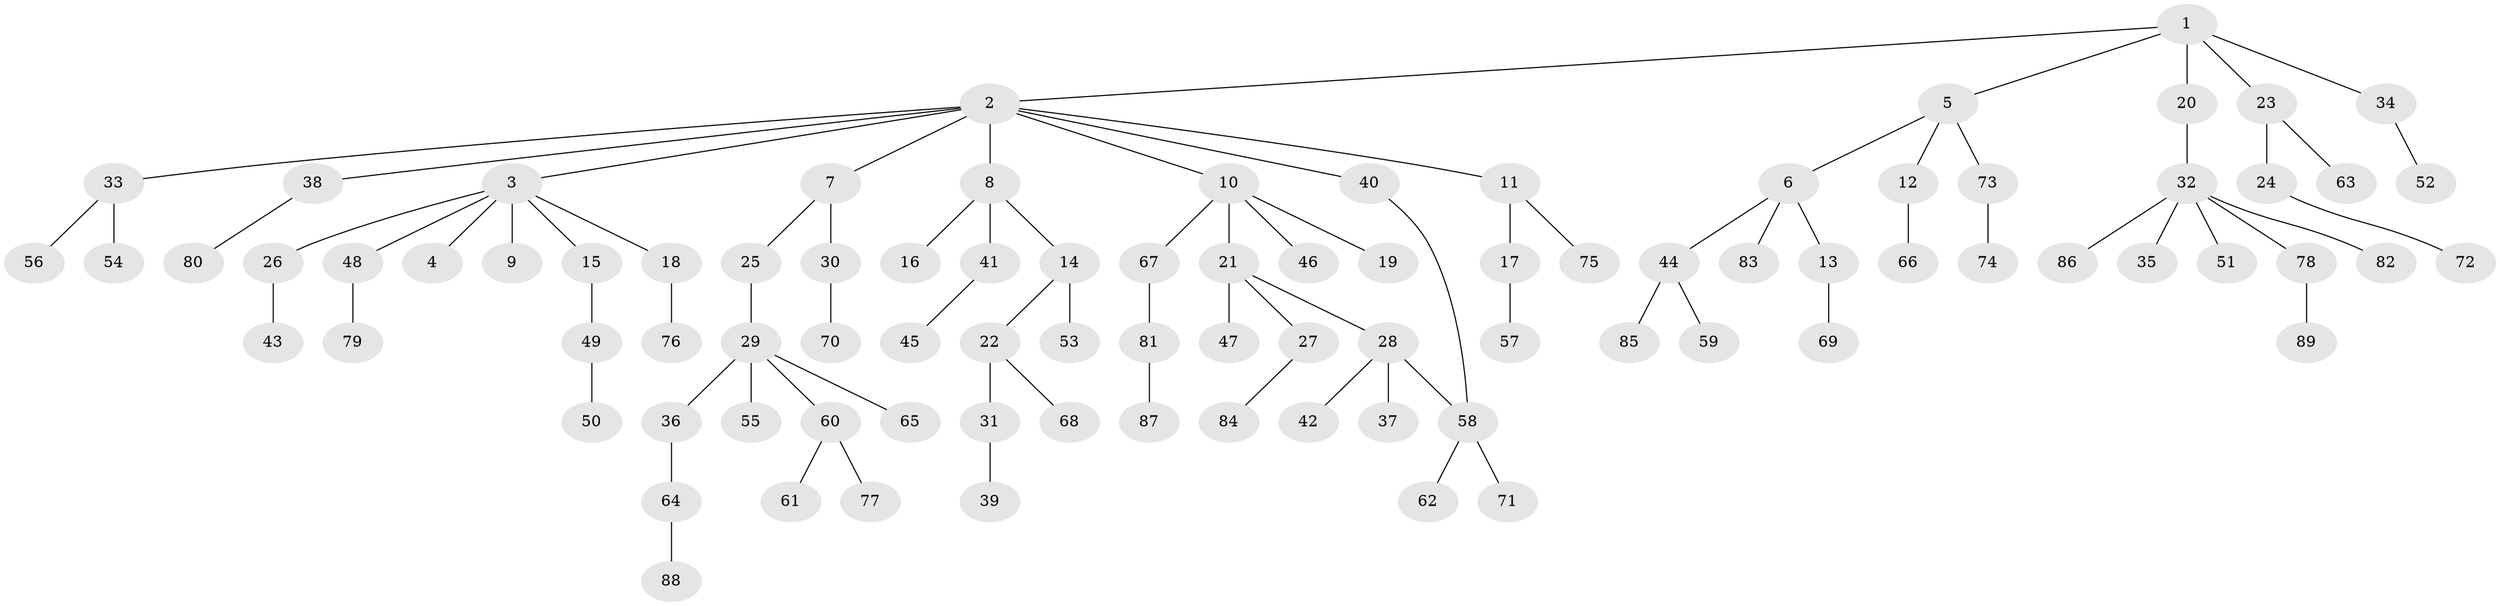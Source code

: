 // coarse degree distribution, {5: 0.05555555555555555, 9: 0.027777777777777776, 2: 0.2777777777777778, 3: 0.05555555555555555, 1: 0.5277777777777778, 4: 0.05555555555555555}
// Generated by graph-tools (version 1.1) at 2025/36/03/04/25 23:36:07]
// undirected, 89 vertices, 89 edges
graph export_dot {
  node [color=gray90,style=filled];
  1;
  2;
  3;
  4;
  5;
  6;
  7;
  8;
  9;
  10;
  11;
  12;
  13;
  14;
  15;
  16;
  17;
  18;
  19;
  20;
  21;
  22;
  23;
  24;
  25;
  26;
  27;
  28;
  29;
  30;
  31;
  32;
  33;
  34;
  35;
  36;
  37;
  38;
  39;
  40;
  41;
  42;
  43;
  44;
  45;
  46;
  47;
  48;
  49;
  50;
  51;
  52;
  53;
  54;
  55;
  56;
  57;
  58;
  59;
  60;
  61;
  62;
  63;
  64;
  65;
  66;
  67;
  68;
  69;
  70;
  71;
  72;
  73;
  74;
  75;
  76;
  77;
  78;
  79;
  80;
  81;
  82;
  83;
  84;
  85;
  86;
  87;
  88;
  89;
  1 -- 2;
  1 -- 5;
  1 -- 20;
  1 -- 23;
  1 -- 34;
  2 -- 3;
  2 -- 7;
  2 -- 8;
  2 -- 10;
  2 -- 11;
  2 -- 33;
  2 -- 38;
  2 -- 40;
  3 -- 4;
  3 -- 9;
  3 -- 15;
  3 -- 18;
  3 -- 26;
  3 -- 48;
  5 -- 6;
  5 -- 12;
  5 -- 73;
  6 -- 13;
  6 -- 44;
  6 -- 83;
  7 -- 25;
  7 -- 30;
  8 -- 14;
  8 -- 16;
  8 -- 41;
  10 -- 19;
  10 -- 21;
  10 -- 46;
  10 -- 67;
  11 -- 17;
  11 -- 75;
  12 -- 66;
  13 -- 69;
  14 -- 22;
  14 -- 53;
  15 -- 49;
  17 -- 57;
  18 -- 76;
  20 -- 32;
  21 -- 27;
  21 -- 28;
  21 -- 47;
  22 -- 31;
  22 -- 68;
  23 -- 24;
  23 -- 63;
  24 -- 72;
  25 -- 29;
  26 -- 43;
  27 -- 84;
  28 -- 37;
  28 -- 42;
  28 -- 58;
  29 -- 36;
  29 -- 55;
  29 -- 60;
  29 -- 65;
  30 -- 70;
  31 -- 39;
  32 -- 35;
  32 -- 51;
  32 -- 78;
  32 -- 82;
  32 -- 86;
  33 -- 54;
  33 -- 56;
  34 -- 52;
  36 -- 64;
  38 -- 80;
  40 -- 58;
  41 -- 45;
  44 -- 59;
  44 -- 85;
  48 -- 79;
  49 -- 50;
  58 -- 62;
  58 -- 71;
  60 -- 61;
  60 -- 77;
  64 -- 88;
  67 -- 81;
  73 -- 74;
  78 -- 89;
  81 -- 87;
}
